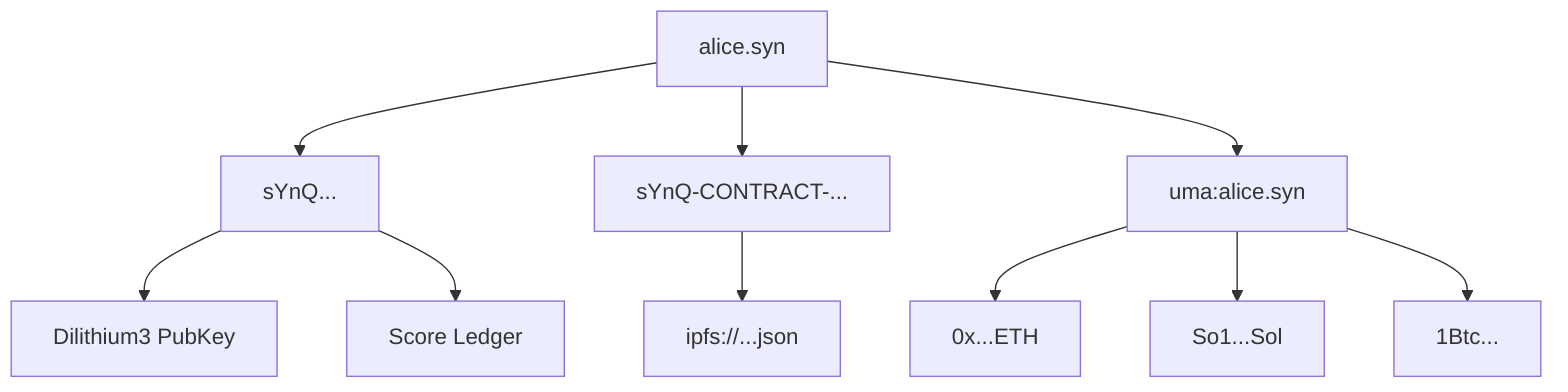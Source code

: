graph TD
    SNS[alice.syn] --> WalletAddr[sYnQ...]
    SNS --> TokenContract[sYnQ-CONTRACT-...]
    SNS --> UMA[uma:alice.syn]
    UMA --> ETHAddr[0x...ETH]
    UMA --> SOLAddr[So1...Sol]
    UMA --> BTCAddr[1Btc...]
    TokenContract --> MetadataIPFS[ipfs://...json]
    WalletAddr --> PublicKey[Dilithium3 PubKey]
    WalletAddr --> SynergyScore[Score Ledger]